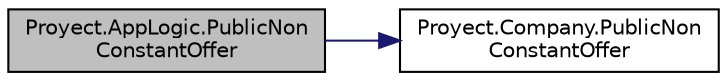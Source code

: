 digraph "Proyect.AppLogic.PublicNonConstantOffer"
{
 // INTERACTIVE_SVG=YES
 // LATEX_PDF_SIZE
  edge [fontname="Helvetica",fontsize="10",labelfontname="Helvetica",labelfontsize="10"];
  node [fontname="Helvetica",fontsize="10",shape=record];
  rankdir="LR";
  Node1 [label="Proyect.AppLogic.PublicNon\lConstantOffer",height=0.2,width=0.4,color="black", fillcolor="grey75", style="filled", fontcolor="black",tooltip="Publica una oferta no constnte de la compania que se le ingresa. Le delega la responsabilidad a compa..."];
  Node1 -> Node2 [color="midnightblue",fontsize="10",style="solid",fontname="Helvetica"];
  Node2 [label="Proyect.Company.PublicNon\lConstantOffer",height=0.2,width=0.4,color="black", fillcolor="white", style="filled",URL="$classProyect_1_1Company.html#ae468756cac24ee415516aa159d478c80",tooltip="Crea una instacion de una oferta no constante y se la agrega a la lista de ofertas de la compania...."];
}
